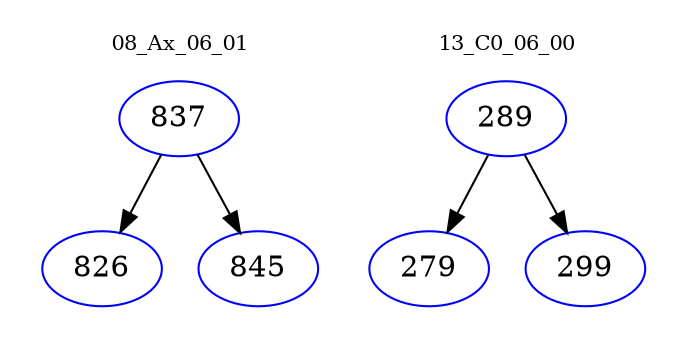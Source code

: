 digraph{
subgraph cluster_0 {
color = white
label = "08_Ax_06_01";
fontsize=10;
T0_837 [label="837", color="blue"]
T0_837 -> T0_826 [color="black"]
T0_826 [label="826", color="blue"]
T0_837 -> T0_845 [color="black"]
T0_845 [label="845", color="blue"]
}
subgraph cluster_1 {
color = white
label = "13_C0_06_00";
fontsize=10;
T1_289 [label="289", color="blue"]
T1_289 -> T1_279 [color="black"]
T1_279 [label="279", color="blue"]
T1_289 -> T1_299 [color="black"]
T1_299 [label="299", color="blue"]
}
}
